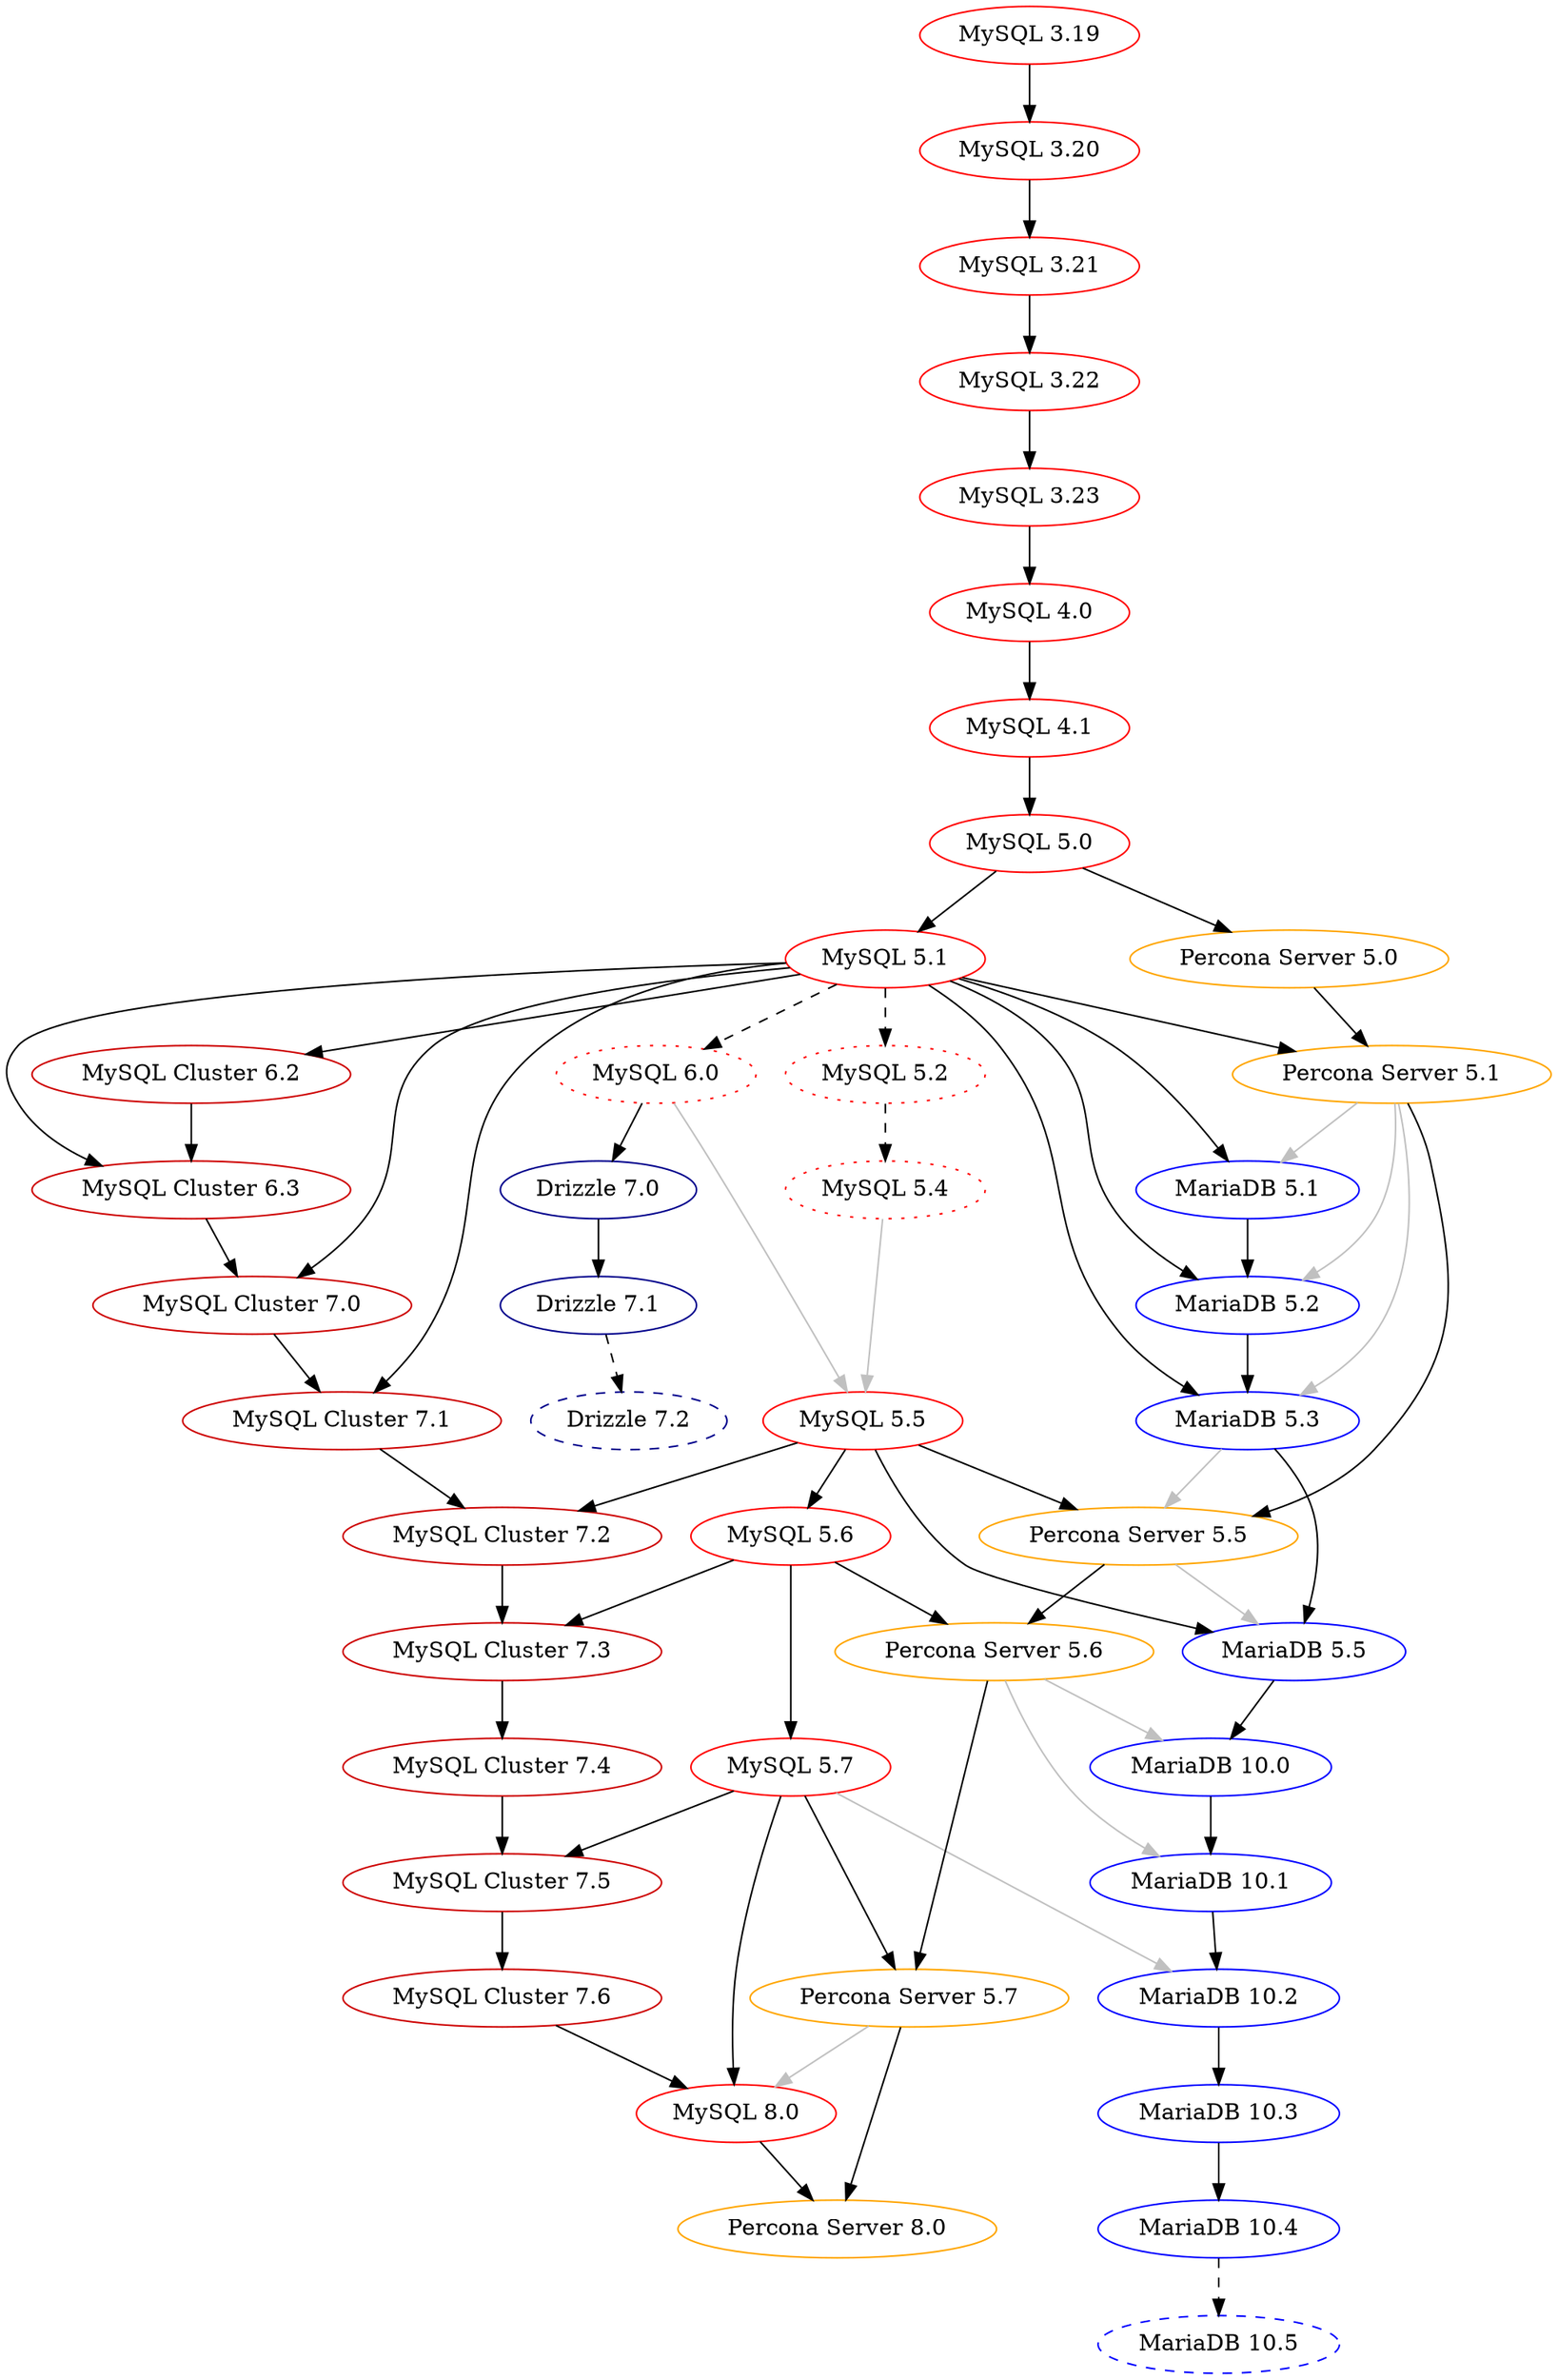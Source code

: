 digraph mysql_history_graph {
	/* Standards:
	   Non-GA: 		dashed
	   Abandoned: 		dotted 
	   Oracle MySQL: 	red
	   MySQL Cluster: 	red3
	   MariaDB: 		blue
	   Drizzle: 		blue4
	   Percona Server: 	orange
	*/

	/* MySQL/Sun/Oracle MySQL GA */
	"MySQL 3.19" [color="red"];
	"MySQL 3.20" [color="red"];
	"MySQL 3.21" [color="red"];
	"MySQL 3.22" [color="red"];
	"MySQL 3.23" [color="red"];
	"MySQL 4.0" [color="red"];
	"MySQL 4.1" [color="red"];
	"MySQL 5.0" [color="red"];
	"MySQL 5.1" [color="red"];
	"MySQL 5.5" [color="red"];
	"MySQL 5.6" [color="red"];
	"MySQL 5.7" [color="red"];
	"MySQL 8.0" [color="red"];
	"MySQL 3.19" -> "MySQL 3.20";
	"MySQL 3.20" -> "MySQL 3.21";
	"MySQL 3.21" -> "MySQL 3.22";
	"MySQL 3.22" -> "MySQL 3.23";
	"MySQL 3.23" -> "MySQL 4.0";
	"MySQL 4.0" -> "MySQL 4.1";
	"MySQL 4.1" -> "MySQL 5.0";
	"MySQL 5.0" -> "MySQL 5.1";
	"MySQL 6.0" -> "MySQL 5.5" [color="grey"]; // Optimizer improvements
	"MySQL 5.4" -> "MySQL 5.5" [color="grey"]; // InnoDB Scalability
	"MySQL 5.5" -> "MySQL 5.6";
	"MySQL 5.6" -> "MySQL 5.7";
	"MySQL 5.7" -> "MySQL 8.0";
	"MySQL Cluster 7.6" -> "MySQL 8.0";

	/* MySQL/Sun/Oracle non-GA */	
	"MySQL 5.2" [color="red",style="dotted"];
	"MySQL 5.4" [color="red",style="dotted"];
	"MySQL 6.0" [color="red",style="dotted"];
	"MySQL 5.1" -> "MySQL 5.2" [style="dashed"];
	"MySQL 5.1" -> "MySQL 6.0" [style="dashed"];
	"MySQL 5.2" -> "MySQL 5.4" [style="dashed"];

	// Buffer pool mutex split patch, temp table replication improvements in RBR/MBR, numerous bugfixes
	"Percona Server 5.7" -> "MySQL 8.0" [color="grey"];

	/* MySQL Cluster (NDB) */
	"MySQL Cluster 6.2" [color="red3"]
	"MySQL Cluster 6.3" [color="red3"]
	"MySQL Cluster 7.0" [color="red3"]
	"MySQL Cluster 7.1" [color="red3"]
	"MySQL Cluster 7.2" [color="red3"]
	"MySQL Cluster 7.3"  [color="red3"]
	"MySQL Cluster 7.4"  [color="red3"]
	"MySQL Cluster 7.5"  [color="red3"]
	"MySQL Cluster 7.6"  [color="red3"]
	"MySQL 5.1" -> "MySQL Cluster 6.2";
	"MySQL 5.1" -> "MySQL Cluster 6.3";
	"MySQL Cluster 6.2" -> "MySQL Cluster 6.3";
	"MySQL 5.1" -> "MySQL Cluster 7.0";
	"MySQL Cluster 6.3" -> "MySQL Cluster 7.0";
	"MySQL 5.1" -> "MySQL Cluster 7.1";
	"MySQL Cluster 7.0" -> "MySQL Cluster 7.1";
	"MySQL 5.5" -> "MySQL Cluster 7.2";
	"MySQL Cluster 7.1" -> "MySQL Cluster 7.2";
	"MySQL 5.6" -> "MySQL Cluster 7.3";
	"MySQL Cluster 7.2" -> "MySQL Cluster 7.3";
	"MySQL Cluster 7.3" -> "MySQL Cluster 7.4";
	"MySQL 5.7" -> "MySQL Cluster 7.5";
	"MySQL Cluster 7.4" -> "MySQL Cluster 7.5";
	"MySQL Cluster 7.5" -> "MySQL Cluster 7.6";

	/* MariaDB */
	"MariaDB 5.1" [color="blue"];
	"MariaDB 5.2" [color="blue"];
	"MariaDB 5.3" [color="blue"];
	"MariaDB 5.5" [color="blue"];
	"MariaDB 10.0" [color="blue"];
	"MariaDB 10.1" [color="blue"];
	"MariaDB 10.2" [color="blue"];
	"MariaDB 10.3" [color="blue"];
	"MariaDB 10.4" [color="blue"];
	"MariaDB 10.5" [color="blue", style="dashed"];
	"MySQL 5.1" -> "MariaDB 5.1";
	"Percona Server 5.1" -> "MariaDB 5.1" [color="grey"]; // XtraDB
	"MySQL 5.1" -> "MariaDB 5.2";
	"MariaDB 5.1" -> "MariaDB 5.2";
	"Percona Server 5.1" -> "MariaDB 5.2" [color="grey"]; // XtraDB
	"MySQL 5.1" -> "MariaDB 5.3";
	"MariaDB 5.2" -> "MariaDB 5.3";
	"Percona Server 5.1" -> "MariaDB 5.3" [color="grey"]; // XtraDB
	"MySQL 5.5" -> "MariaDB 5.5";
	"MariaDB 5.3" -> "MariaDB 5.5";
	"Percona Server 5.5" -> "MariaDB 5.5" [color="grey"]; // XtraDB
	"MariaDB 5.5" -> "MariaDB 10.0";
	"MariaDB 10.0" -> "MariaDB 10.1";
	"Percona Server 5.6" -> "MariaDB 10.0" [color="grey"]; // XtraDB
	"MariaDB 10.1" -> "MariaDB 10.2"; // InnoDB
	"Percona Server 5.6" -> "MariaDB 10.1" [color="grey"]; // XtraDB
	"MariaDB 10.2" -> "MariaDB 10.3";
	"MySQL 5.7" -> "MariaDB 10.2" [color="grey"]; // InnoDB

        /*
         * https://mariadb.com/kb/en/innodb-versions/
         * "In MariaDB 10.3.7 and later, the InnoDB implementation has diverged
         * substantially from the InnoDB in MySQL. Therefore, in these versions,
         * the InnoDB version is no longer associated with a MySQL release
         * version."
         */
	"MariaDB 10.3" -> "MariaDB 10.4";
	"MariaDB 10.4" -> "MariaDB 10.5" [style="dashed"];


	/* Percona Server */
	"Percona Server 5.0" [color="orange"];
	"Percona Server 5.1" [color="orange"];
	"Percona Server 5.5" [color="orange"];
	"Percona Server 5.6" [color="orange"];
	"Percona Server 5.7" [color="orange"];
	"Percona Server 8.0" [color="orange"];
	"MySQL 5.0" -> "Percona Server 5.0";
	"MySQL 5.1" -> "Percona Server 5.1";
	"Percona Server 5.0" -> "Percona Server 5.1";
	"MySQL 5.5" -> "Percona Server 5.5";
	"Percona Server 5.1" -> "Percona Server 5.5";
	"MariaDB 5.3" -> "Percona Server 5.5" [color="grey"]; // group commit
	"MySQL 5.6" -> "Percona Server 5.6";
	"Percona Server 5.5" -> "Percona Server 5.6";
	"MySQL 5.7" -> "Percona Server 5.7";
	"Percona Server 5.6" -> "Percona Server 5.7";
	"Percona Server 5.7" -> "Percona Server 8.0";
	"MySQL 8.0" -> "Percona Server 8.0";

	/* Drizzle */
	"Drizzle 7.0" [color="blue4"];
	"Drizzle 7.1" [color="blue4"];
	"Drizzle 7.2" [color="blue4", style="dashed"];
	"MySQL 6.0" -> "Drizzle 7.0";
	"Drizzle 7.0" -> "Drizzle 7.1";
	"Drizzle 7.1" -> "Drizzle 7.2" [style="dashed"];
}
